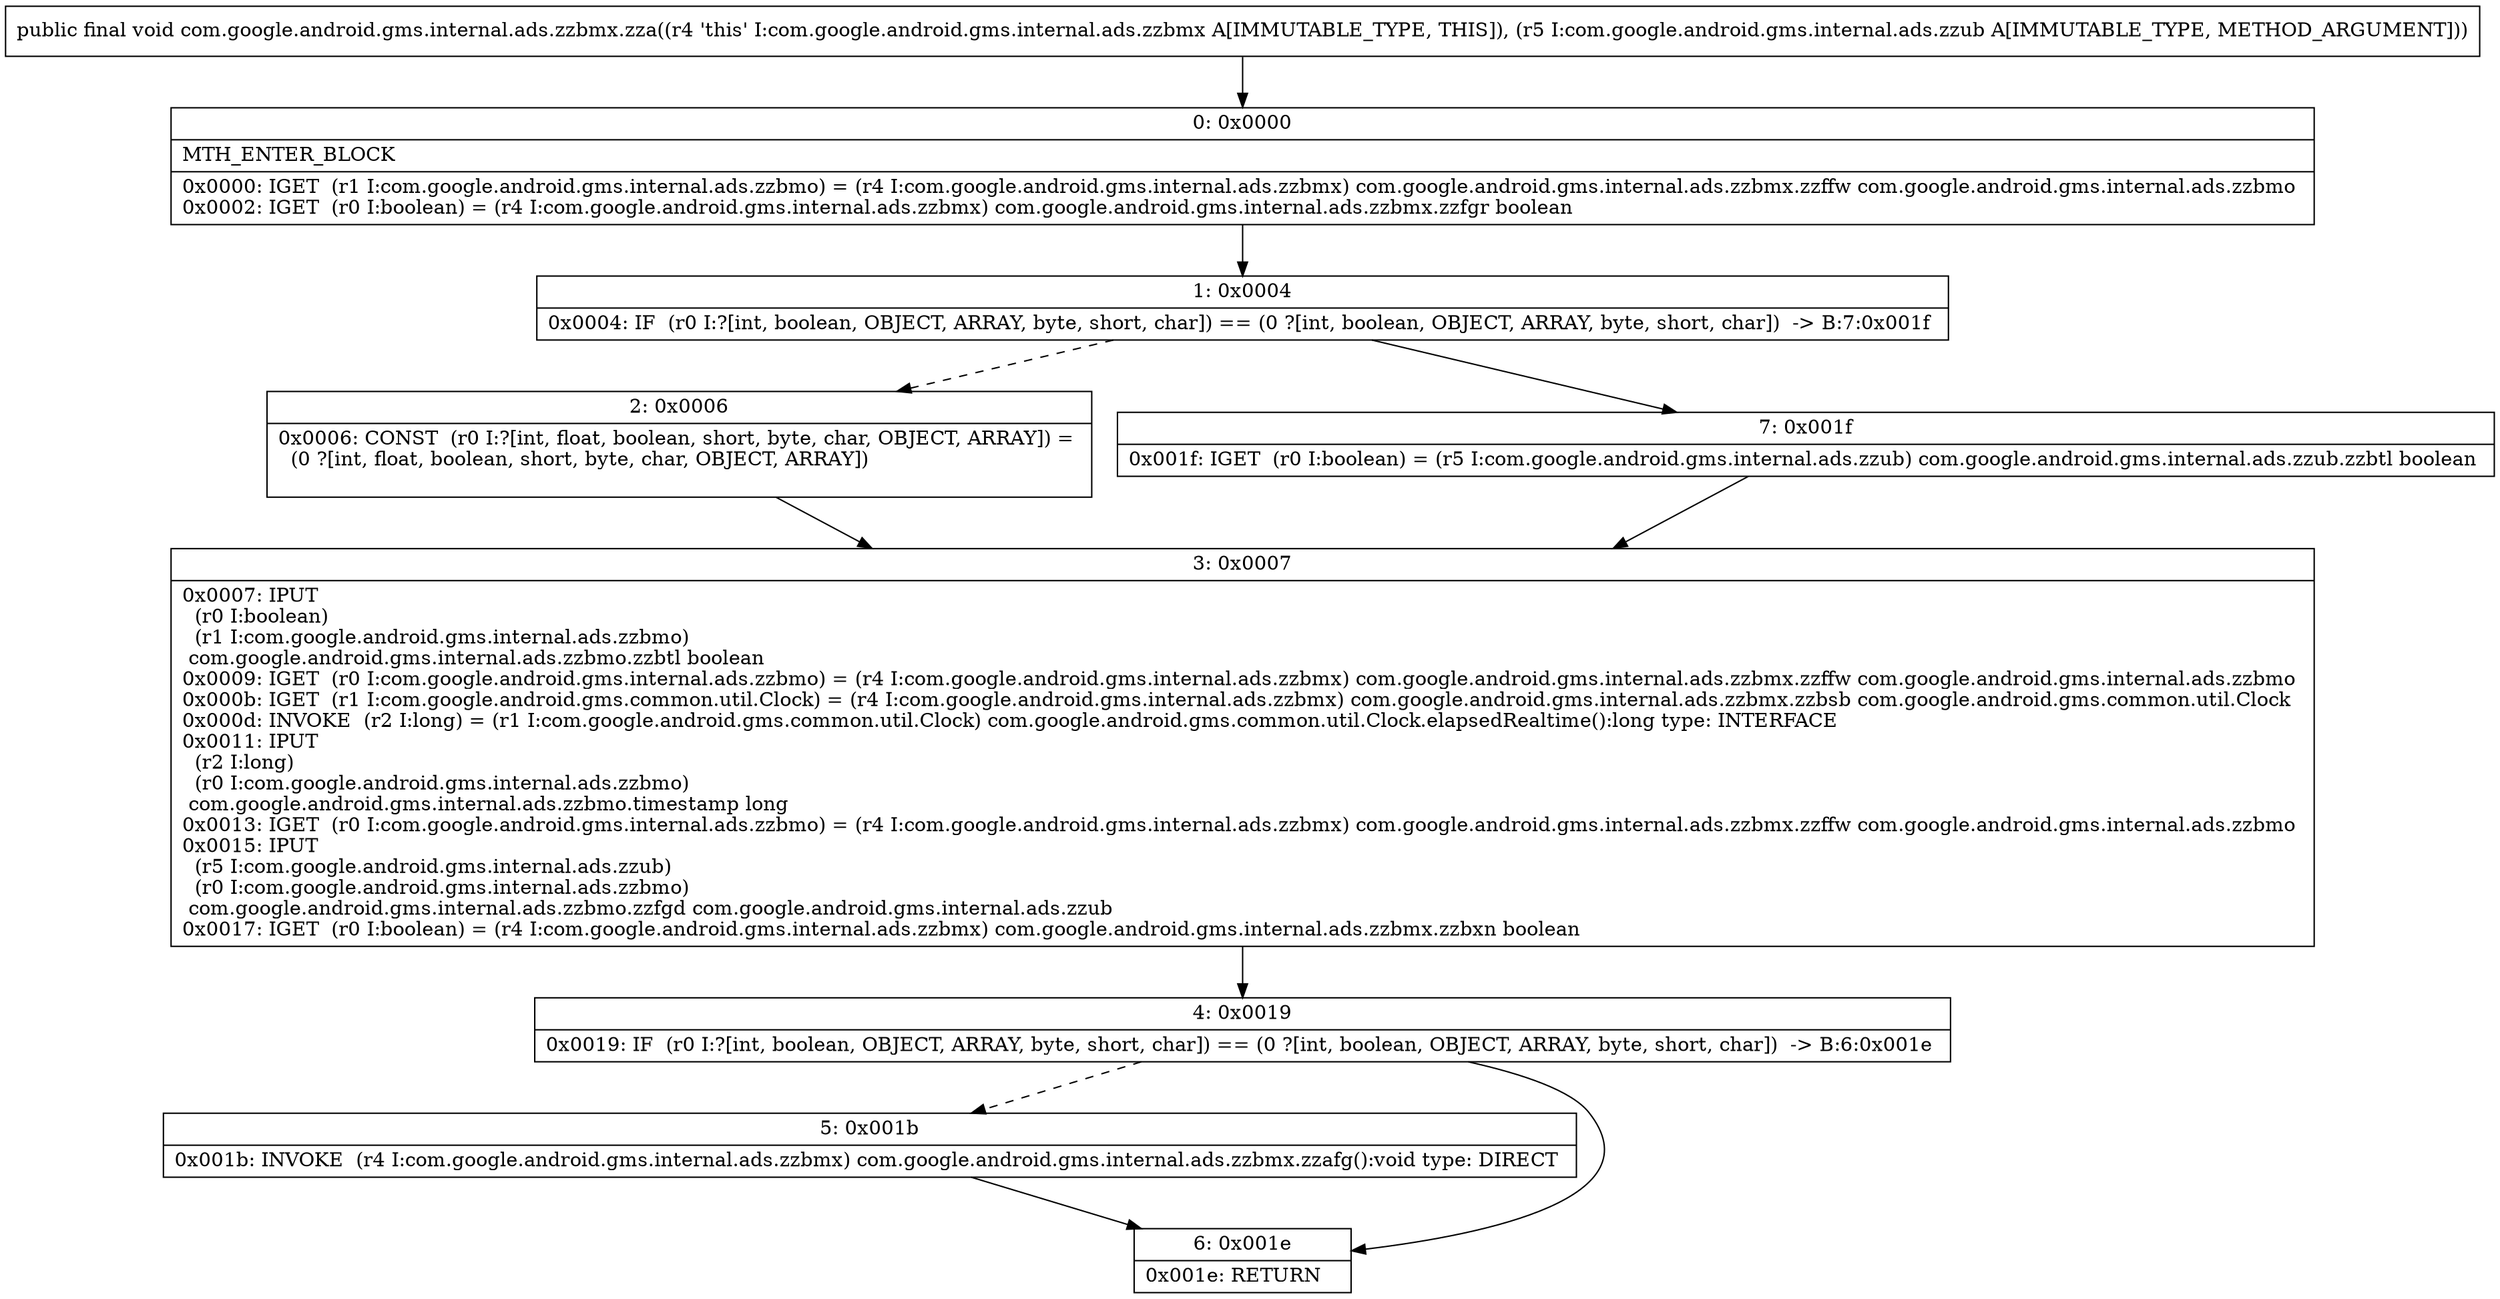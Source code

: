 digraph "CFG forcom.google.android.gms.internal.ads.zzbmx.zza(Lcom\/google\/android\/gms\/internal\/ads\/zzub;)V" {
Node_0 [shape=record,label="{0\:\ 0x0000|MTH_ENTER_BLOCK\l|0x0000: IGET  (r1 I:com.google.android.gms.internal.ads.zzbmo) = (r4 I:com.google.android.gms.internal.ads.zzbmx) com.google.android.gms.internal.ads.zzbmx.zzffw com.google.android.gms.internal.ads.zzbmo \l0x0002: IGET  (r0 I:boolean) = (r4 I:com.google.android.gms.internal.ads.zzbmx) com.google.android.gms.internal.ads.zzbmx.zzfgr boolean \l}"];
Node_1 [shape=record,label="{1\:\ 0x0004|0x0004: IF  (r0 I:?[int, boolean, OBJECT, ARRAY, byte, short, char]) == (0 ?[int, boolean, OBJECT, ARRAY, byte, short, char])  \-\> B:7:0x001f \l}"];
Node_2 [shape=record,label="{2\:\ 0x0006|0x0006: CONST  (r0 I:?[int, float, boolean, short, byte, char, OBJECT, ARRAY]) = \l  (0 ?[int, float, boolean, short, byte, char, OBJECT, ARRAY])\l \l}"];
Node_3 [shape=record,label="{3\:\ 0x0007|0x0007: IPUT  \l  (r0 I:boolean)\l  (r1 I:com.google.android.gms.internal.ads.zzbmo)\l com.google.android.gms.internal.ads.zzbmo.zzbtl boolean \l0x0009: IGET  (r0 I:com.google.android.gms.internal.ads.zzbmo) = (r4 I:com.google.android.gms.internal.ads.zzbmx) com.google.android.gms.internal.ads.zzbmx.zzffw com.google.android.gms.internal.ads.zzbmo \l0x000b: IGET  (r1 I:com.google.android.gms.common.util.Clock) = (r4 I:com.google.android.gms.internal.ads.zzbmx) com.google.android.gms.internal.ads.zzbmx.zzbsb com.google.android.gms.common.util.Clock \l0x000d: INVOKE  (r2 I:long) = (r1 I:com.google.android.gms.common.util.Clock) com.google.android.gms.common.util.Clock.elapsedRealtime():long type: INTERFACE \l0x0011: IPUT  \l  (r2 I:long)\l  (r0 I:com.google.android.gms.internal.ads.zzbmo)\l com.google.android.gms.internal.ads.zzbmo.timestamp long \l0x0013: IGET  (r0 I:com.google.android.gms.internal.ads.zzbmo) = (r4 I:com.google.android.gms.internal.ads.zzbmx) com.google.android.gms.internal.ads.zzbmx.zzffw com.google.android.gms.internal.ads.zzbmo \l0x0015: IPUT  \l  (r5 I:com.google.android.gms.internal.ads.zzub)\l  (r0 I:com.google.android.gms.internal.ads.zzbmo)\l com.google.android.gms.internal.ads.zzbmo.zzfgd com.google.android.gms.internal.ads.zzub \l0x0017: IGET  (r0 I:boolean) = (r4 I:com.google.android.gms.internal.ads.zzbmx) com.google.android.gms.internal.ads.zzbmx.zzbxn boolean \l}"];
Node_4 [shape=record,label="{4\:\ 0x0019|0x0019: IF  (r0 I:?[int, boolean, OBJECT, ARRAY, byte, short, char]) == (0 ?[int, boolean, OBJECT, ARRAY, byte, short, char])  \-\> B:6:0x001e \l}"];
Node_5 [shape=record,label="{5\:\ 0x001b|0x001b: INVOKE  (r4 I:com.google.android.gms.internal.ads.zzbmx) com.google.android.gms.internal.ads.zzbmx.zzafg():void type: DIRECT \l}"];
Node_6 [shape=record,label="{6\:\ 0x001e|0x001e: RETURN   \l}"];
Node_7 [shape=record,label="{7\:\ 0x001f|0x001f: IGET  (r0 I:boolean) = (r5 I:com.google.android.gms.internal.ads.zzub) com.google.android.gms.internal.ads.zzub.zzbtl boolean \l}"];
MethodNode[shape=record,label="{public final void com.google.android.gms.internal.ads.zzbmx.zza((r4 'this' I:com.google.android.gms.internal.ads.zzbmx A[IMMUTABLE_TYPE, THIS]), (r5 I:com.google.android.gms.internal.ads.zzub A[IMMUTABLE_TYPE, METHOD_ARGUMENT])) }"];
MethodNode -> Node_0;
Node_0 -> Node_1;
Node_1 -> Node_2[style=dashed];
Node_1 -> Node_7;
Node_2 -> Node_3;
Node_3 -> Node_4;
Node_4 -> Node_5[style=dashed];
Node_4 -> Node_6;
Node_5 -> Node_6;
Node_7 -> Node_3;
}

